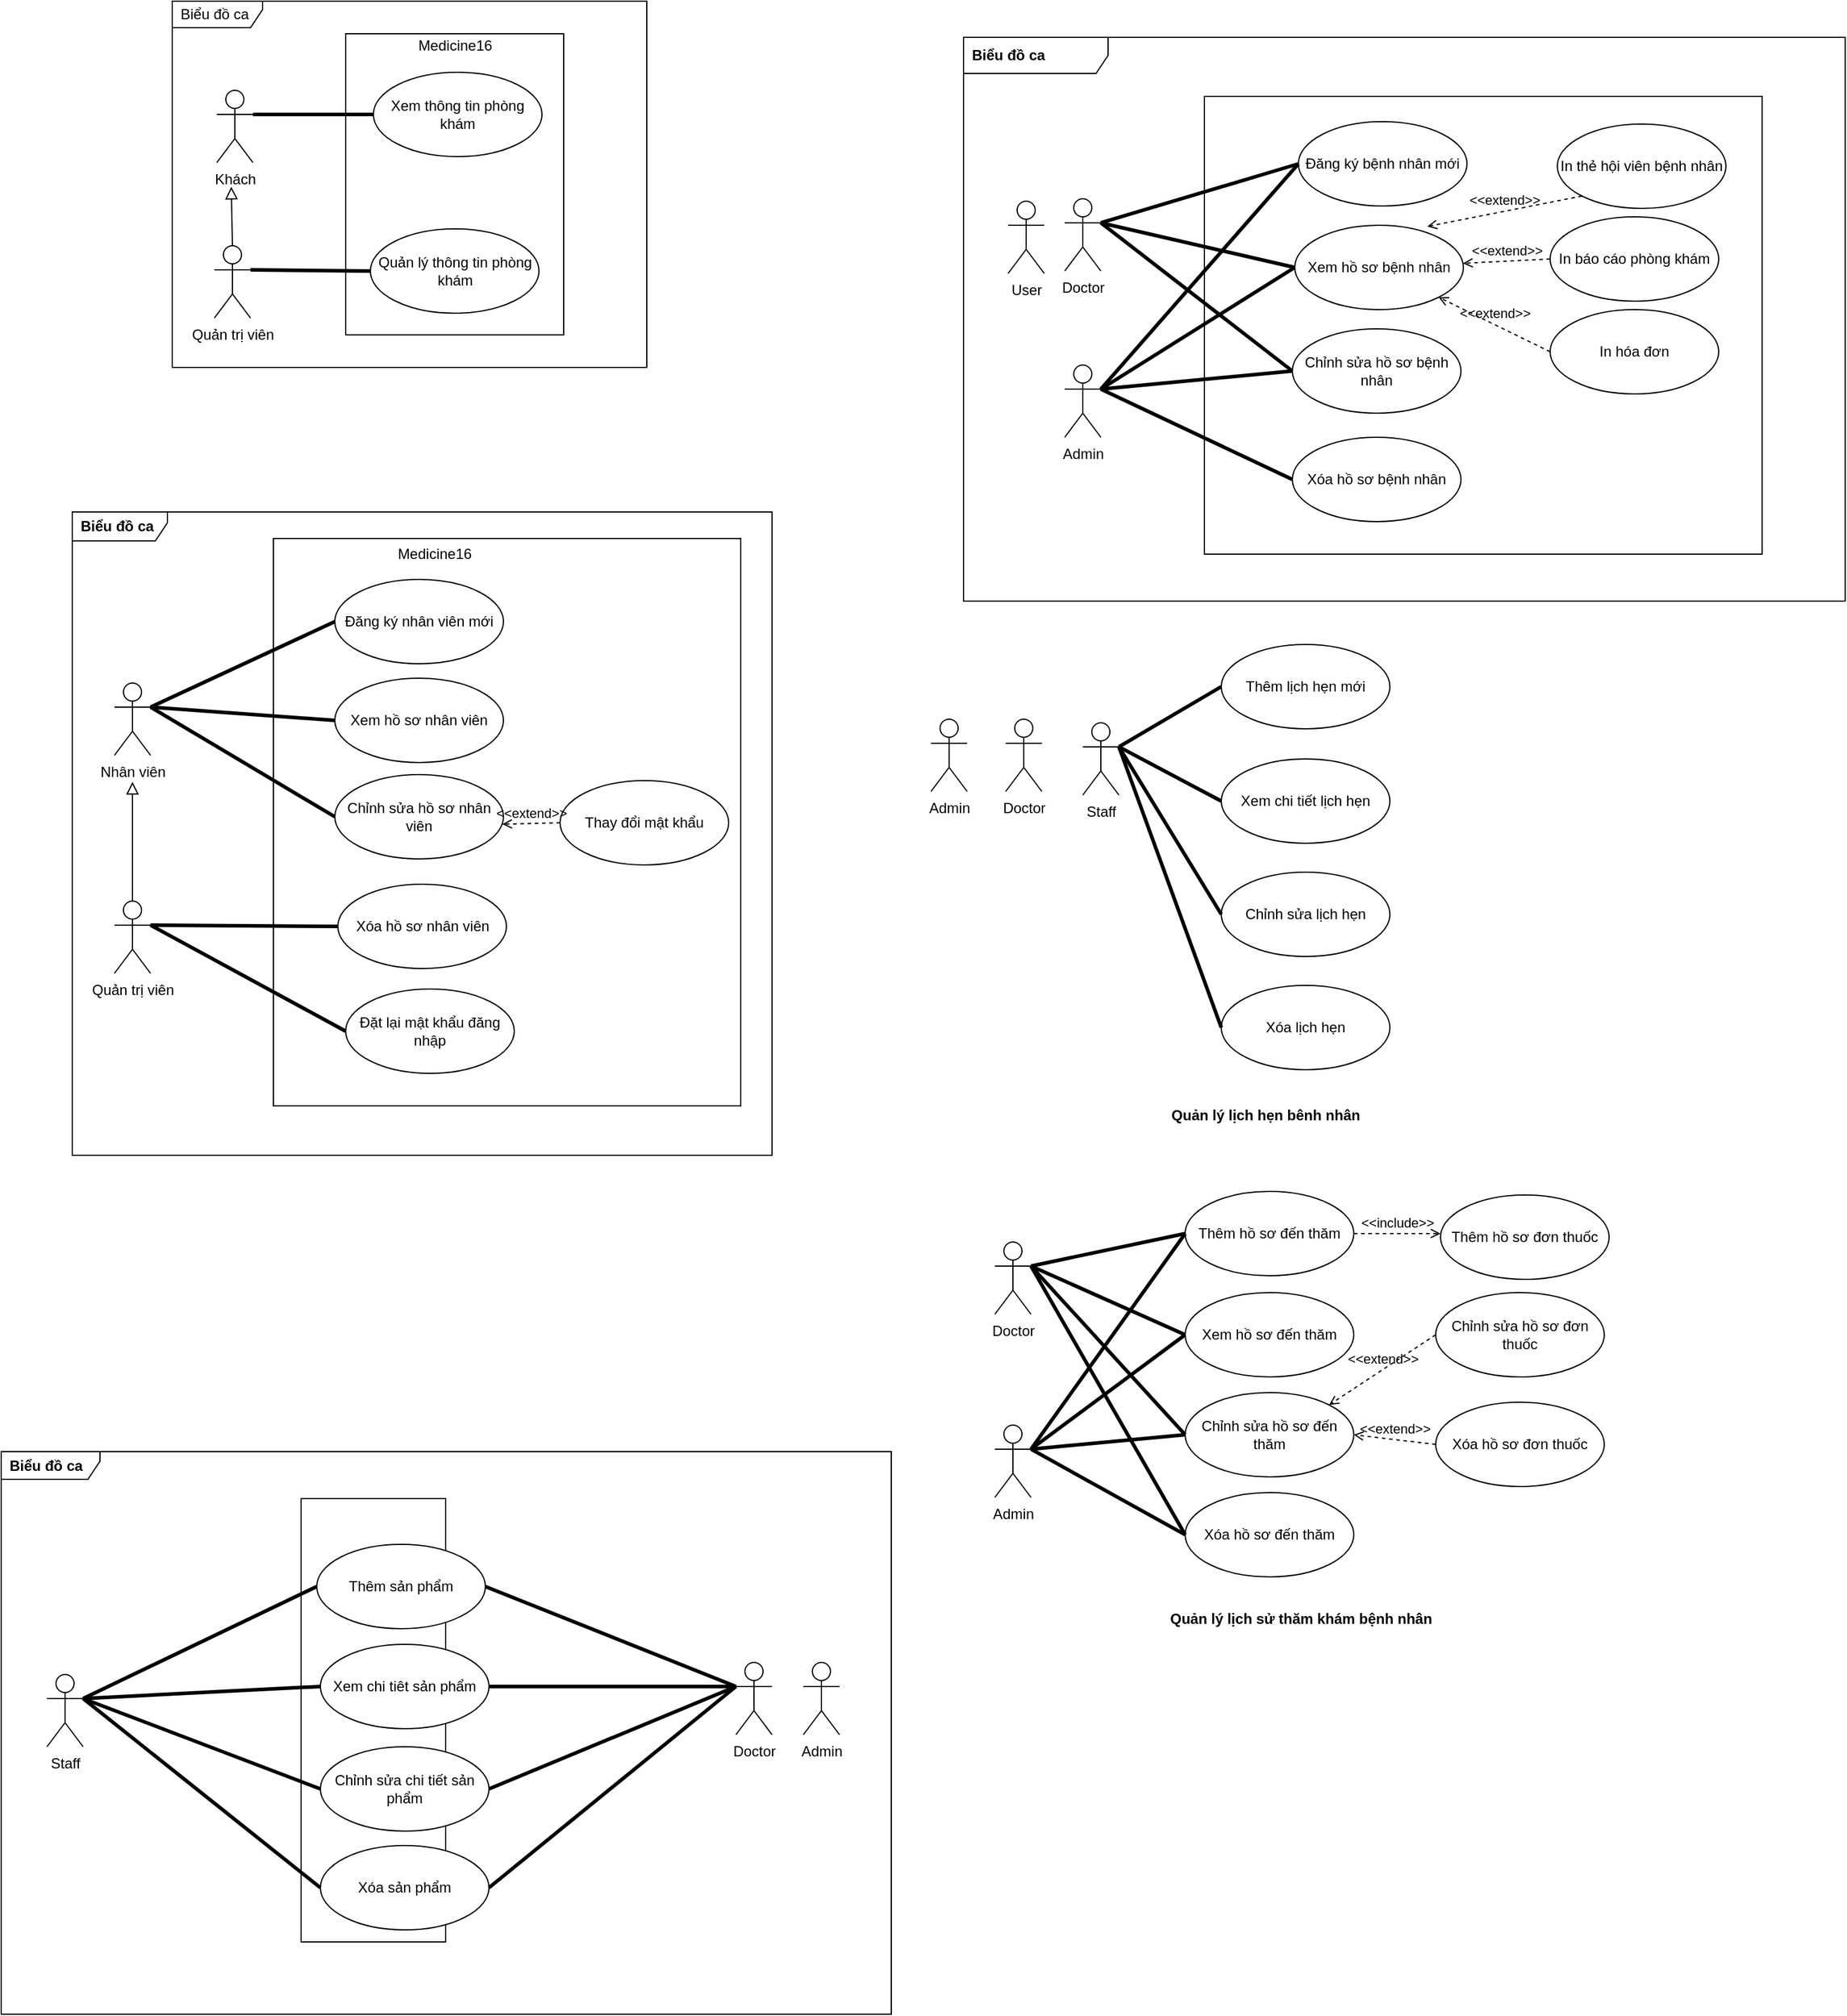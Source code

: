 <mxfile>
    <diagram id="3CGOplF_25yKbEWaD3JT" name="ca">
        <mxGraphModel dx="2097" dy="1674" grid="0" gridSize="10" guides="1" tooltips="1" connect="1" arrows="1" fold="1" page="1" pageScale="1" pageWidth="850" pageHeight="1100" math="0" shadow="0">
            <root>
                <mxCell id="0"/>
                <mxCell id="1" parent="0"/>
                <mxCell id="282" value="" style="rounded=0;whiteSpace=wrap;html=1;" vertex="1" parent="1">
                    <mxGeometry x="121" y="1167" width="120" height="368" as="geometry"/>
                </mxCell>
                <mxCell id="250" value="&lt;div style=&quot;text-align: center&quot;&gt;&lt;span&gt;&lt;b&gt;Biểu đồ ca&lt;/b&gt;&lt;/span&gt;&lt;/div&gt;" style="shape=umlFrame;whiteSpace=wrap;html=1;width=82;height=23;boundedLbl=1;verticalAlign=middle;align=left;spacingLeft=5;" vertex="1" parent="1">
                    <mxGeometry x="-128" y="1128" width="739" height="467" as="geometry"/>
                </mxCell>
                <mxCell id="241" value="&lt;span style=&quot;font-weight: 700 ; text-align: center&quot;&gt;Biểu đồ ca&lt;/span&gt;" style="shape=umlFrame;whiteSpace=wrap;html=1;width=79;height=24;boundedLbl=1;verticalAlign=middle;align=left;spacingLeft=5;" vertex="1" parent="1">
                    <mxGeometry x="-69" y="348" width="581" height="534" as="geometry"/>
                </mxCell>
                <mxCell id="276" value="" style="rounded=0;whiteSpace=wrap;html=1;" vertex="1" parent="1">
                    <mxGeometry x="98" y="370" width="388" height="471" as="geometry"/>
                </mxCell>
                <mxCell id="218" value="Biểu đồ ca" style="shape=umlFrame;whiteSpace=wrap;html=1;width=75;height=22;boundedLbl=1;verticalAlign=middle;align=left;spacingLeft=5;" vertex="1" parent="1">
                    <mxGeometry x="14" y="-76" width="394" height="304" as="geometry"/>
                </mxCell>
                <mxCell id="263" value="" style="rounded=0;whiteSpace=wrap;html=1;" vertex="1" parent="1">
                    <mxGeometry x="158" y="-49" width="181" height="250" as="geometry"/>
                </mxCell>
                <mxCell id="256" value="" style="html=1;" vertex="1" parent="1">
                    <mxGeometry x="871" y="3" width="463" height="380" as="geometry"/>
                </mxCell>
                <mxCell id="90" value="Quản trị viên" style="shape=umlActor;verticalLabelPosition=bottom;verticalAlign=top;html=1;" parent="1" vertex="1">
                    <mxGeometry x="49" y="127" width="30" height="60" as="geometry"/>
                </mxCell>
                <mxCell id="91" value="Xem thông tin phòng khám" style="ellipse;whiteSpace=wrap;html=1;" parent="1" vertex="1">
                    <mxGeometry x="181" y="-17" width="140" height="70" as="geometry"/>
                </mxCell>
                <mxCell id="92" value="Quản lý thông tin phòng khám" style="ellipse;whiteSpace=wrap;html=1;" parent="1" vertex="1">
                    <mxGeometry x="178.5" y="113" width="140" height="70" as="geometry"/>
                </mxCell>
                <mxCell id="93" value="" style="endArrow=none;startArrow=none;endFill=0;startFill=0;endSize=8;html=1;verticalAlign=bottom;labelBackgroundColor=none;strokeWidth=3;exitX=1;exitY=0.333;exitDx=0;exitDy=0;exitPerimeter=0;entryX=0;entryY=0.5;entryDx=0;entryDy=0;" parent="1" source="219" target="91" edge="1">
                    <mxGeometry width="160" relative="1" as="geometry">
                        <mxPoint x="68" y="130" as="sourcePoint"/>
                        <mxPoint x="211" y="231" as="targetPoint"/>
                    </mxGeometry>
                </mxCell>
                <mxCell id="94" value="" style="endArrow=none;startArrow=none;endFill=0;startFill=0;endSize=8;html=1;verticalAlign=bottom;labelBackgroundColor=none;strokeWidth=3;exitX=1;exitY=0.333;exitDx=0;exitDy=0;exitPerimeter=0;entryX=0;entryY=0.5;entryDx=0;entryDy=0;" parent="1" source="90" target="92" edge="1">
                    <mxGeometry width="160" relative="1" as="geometry">
                        <mxPoint x="68" y="130" as="sourcePoint"/>
                        <mxPoint x="337" y="242" as="targetPoint"/>
                    </mxGeometry>
                </mxCell>
                <mxCell id="98" value="Nhân viên" style="shape=umlActor;verticalLabelPosition=bottom;verticalAlign=top;html=1;" parent="1" vertex="1">
                    <mxGeometry x="-34" y="490" width="30" height="60" as="geometry"/>
                </mxCell>
                <mxCell id="100" value="Quản trị viên" style="shape=umlActor;verticalLabelPosition=bottom;verticalAlign=top;html=1;" parent="1" vertex="1">
                    <mxGeometry x="-34" y="671" width="30" height="60" as="geometry"/>
                </mxCell>
                <mxCell id="101" value="Đăng ký nhân viên mới" style="ellipse;whiteSpace=wrap;html=1;" parent="1" vertex="1">
                    <mxGeometry x="149" y="404" width="140" height="70" as="geometry"/>
                </mxCell>
                <mxCell id="102" value="Xem hồ sơ nhân viên" style="ellipse;whiteSpace=wrap;html=1;" parent="1" vertex="1">
                    <mxGeometry x="149" y="486" width="140" height="70" as="geometry"/>
                </mxCell>
                <mxCell id="103" value="Chỉnh sửa hồ sơ nhân viên" style="ellipse;whiteSpace=wrap;html=1;" parent="1" vertex="1">
                    <mxGeometry x="149" y="566" width="140" height="70" as="geometry"/>
                </mxCell>
                <mxCell id="104" value="" style="endArrow=none;startArrow=none;endFill=0;startFill=0;endSize=8;html=1;verticalAlign=bottom;labelBackgroundColor=none;strokeWidth=3;exitX=1;exitY=0.333;exitDx=0;exitDy=0;exitPerimeter=0;entryX=0;entryY=0.5;entryDx=0;entryDy=0;" parent="1" source="98" target="101" edge="1">
                    <mxGeometry width="160" relative="1" as="geometry">
                        <mxPoint x="248" y="342" as="sourcePoint"/>
                        <mxPoint x="408" y="342" as="targetPoint"/>
                    </mxGeometry>
                </mxCell>
                <mxCell id="105" value="" style="endArrow=none;startArrow=none;endFill=0;startFill=0;endSize=8;html=1;verticalAlign=bottom;labelBackgroundColor=none;strokeWidth=3;exitX=1;exitY=0.333;exitDx=0;exitDy=0;exitPerimeter=0;entryX=0;entryY=0.5;entryDx=0;entryDy=0;" parent="1" source="98" target="102" edge="1">
                    <mxGeometry width="160" relative="1" as="geometry">
                        <mxPoint x="248" y="342" as="sourcePoint"/>
                        <mxPoint x="408" y="342" as="targetPoint"/>
                    </mxGeometry>
                </mxCell>
                <mxCell id="106" value="" style="endArrow=none;startArrow=none;endFill=0;startFill=0;endSize=8;html=1;verticalAlign=bottom;labelBackgroundColor=none;strokeWidth=3;exitX=1;exitY=0.333;exitDx=0;exitDy=0;exitPerimeter=0;entryX=0;entryY=0.5;entryDx=0;entryDy=0;" parent="1" source="98" target="103" edge="1">
                    <mxGeometry width="160" relative="1" as="geometry">
                        <mxPoint x="248" y="342" as="sourcePoint"/>
                        <mxPoint x="408" y="342" as="targetPoint"/>
                    </mxGeometry>
                </mxCell>
                <mxCell id="107" value="Thay đổi mật khẩu" style="ellipse;whiteSpace=wrap;html=1;" parent="1" vertex="1">
                    <mxGeometry x="336" y="571" width="140" height="70" as="geometry"/>
                </mxCell>
                <mxCell id="108" value="&amp;lt;&amp;lt;extend&amp;gt;&amp;gt;" style="html=1;verticalAlign=bottom;labelBackgroundColor=none;endArrow=open;endFill=0;dashed=1;exitX=0;exitY=0.5;exitDx=0;exitDy=0;entryX=0.993;entryY=0.588;entryDx=0;entryDy=0;entryPerimeter=0;" parent="1" source="107" target="103" edge="1">
                    <mxGeometry width="160" relative="1" as="geometry">
                        <mxPoint x="248" y="467" as="sourcePoint"/>
                        <mxPoint x="408" y="467" as="targetPoint"/>
                    </mxGeometry>
                </mxCell>
                <mxCell id="114" value="Xóa hồ sơ nhân viên" style="ellipse;whiteSpace=wrap;html=1;" parent="1" vertex="1">
                    <mxGeometry x="151.5" y="657" width="140" height="70" as="geometry"/>
                </mxCell>
                <mxCell id="115" value="Đặt lại mật khẩu đăng nhập" style="ellipse;whiteSpace=wrap;html=1;" parent="1" vertex="1">
                    <mxGeometry x="158" y="744" width="140" height="70" as="geometry"/>
                </mxCell>
                <mxCell id="120" value="" style="endArrow=none;startArrow=none;endFill=0;startFill=0;endSize=8;html=1;verticalAlign=bottom;labelBackgroundColor=none;strokeWidth=3;exitX=0;exitY=0.5;exitDx=0;exitDy=0;entryX=1;entryY=0.333;entryDx=0;entryDy=0;entryPerimeter=0;" parent="1" source="114" target="100" edge="1">
                    <mxGeometry width="160" relative="1" as="geometry">
                        <mxPoint x="314" y="474" as="sourcePoint"/>
                        <mxPoint x="474" y="474" as="targetPoint"/>
                    </mxGeometry>
                </mxCell>
                <mxCell id="125" value="" style="endArrow=none;startArrow=none;endFill=0;startFill=0;endSize=8;html=1;verticalAlign=bottom;labelBackgroundColor=none;strokeWidth=3;entryX=1;entryY=0.333;entryDx=0;entryDy=0;entryPerimeter=0;exitX=0;exitY=0.5;exitDx=0;exitDy=0;" parent="1" source="115" target="100" edge="1">
                    <mxGeometry width="160" relative="1" as="geometry">
                        <mxPoint x="357" y="591" as="sourcePoint"/>
                        <mxPoint x="517" y="591" as="targetPoint"/>
                    </mxGeometry>
                </mxCell>
                <mxCell id="127" value="Staff" style="shape=umlActor;verticalLabelPosition=bottom;verticalAlign=top;html=1;" parent="1" vertex="1">
                    <mxGeometry x="-90" y="1313" width="30" height="60" as="geometry"/>
                </mxCell>
                <mxCell id="128" value="Doctor" style="shape=umlActor;verticalLabelPosition=bottom;verticalAlign=top;html=1;" parent="1" vertex="1">
                    <mxGeometry x="482" y="1303" width="30" height="60" as="geometry"/>
                </mxCell>
                <mxCell id="129" value="Admin" style="shape=umlActor;verticalLabelPosition=bottom;verticalAlign=top;html=1;" parent="1" vertex="1">
                    <mxGeometry x="538" y="1303" width="30" height="60" as="geometry"/>
                </mxCell>
                <mxCell id="130" value="Thêm sản phẩm" style="ellipse;whiteSpace=wrap;html=1;" parent="1" vertex="1">
                    <mxGeometry x="134" y="1205" width="140" height="70" as="geometry"/>
                </mxCell>
                <mxCell id="131" value="Xem chi tiêt sản phẩm" style="ellipse;whiteSpace=wrap;html=1;" parent="1" vertex="1">
                    <mxGeometry x="137" y="1288" width="140" height="70" as="geometry"/>
                </mxCell>
                <mxCell id="132" value="Chỉnh sửa chi tiết sản phẩm" style="ellipse;whiteSpace=wrap;html=1;" parent="1" vertex="1">
                    <mxGeometry x="137" y="1373" width="140" height="70" as="geometry"/>
                </mxCell>
                <mxCell id="133" value="Xóa sản phẩm" style="ellipse;whiteSpace=wrap;html=1;" parent="1" vertex="1">
                    <mxGeometry x="137" y="1455" width="140" height="70" as="geometry"/>
                </mxCell>
                <mxCell id="136" value="" style="endArrow=none;startArrow=none;endFill=0;startFill=0;endSize=8;html=1;verticalAlign=bottom;labelBackgroundColor=none;strokeWidth=3;exitX=1;exitY=0.5;exitDx=0;exitDy=0;entryX=0;entryY=0.333;entryDx=0;entryDy=0;entryPerimeter=0;" parent="1" source="130" target="128" edge="1">
                    <mxGeometry width="160" relative="1" as="geometry">
                        <mxPoint x="255" y="962" as="sourcePoint"/>
                        <mxPoint x="415" y="962" as="targetPoint"/>
                    </mxGeometry>
                </mxCell>
                <mxCell id="137" value="" style="endArrow=none;startArrow=none;endFill=0;startFill=0;endSize=8;html=1;verticalAlign=bottom;labelBackgroundColor=none;strokeWidth=3;exitX=1;exitY=0.5;exitDx=0;exitDy=0;entryX=0;entryY=0.333;entryDx=0;entryDy=0;entryPerimeter=0;" parent="1" source="131" target="128" edge="1">
                    <mxGeometry width="160" relative="1" as="geometry">
                        <mxPoint x="255" y="962" as="sourcePoint"/>
                        <mxPoint x="415" y="962" as="targetPoint"/>
                    </mxGeometry>
                </mxCell>
                <mxCell id="138" value="" style="endArrow=none;startArrow=none;endFill=0;startFill=0;endSize=8;html=1;verticalAlign=bottom;labelBackgroundColor=none;strokeWidth=3;exitX=1;exitY=0.5;exitDx=0;exitDy=0;entryX=0;entryY=0.333;entryDx=0;entryDy=0;entryPerimeter=0;" parent="1" source="132" target="128" edge="1">
                    <mxGeometry width="160" relative="1" as="geometry">
                        <mxPoint x="255" y="962" as="sourcePoint"/>
                        <mxPoint x="415" y="962" as="targetPoint"/>
                    </mxGeometry>
                </mxCell>
                <mxCell id="139" value="" style="endArrow=none;startArrow=none;endFill=0;startFill=0;endSize=8;html=1;verticalAlign=bottom;labelBackgroundColor=none;strokeWidth=3;exitX=1;exitY=0.5;exitDx=0;exitDy=0;entryX=0;entryY=0.333;entryDx=0;entryDy=0;entryPerimeter=0;" parent="1" source="133" target="128" edge="1">
                    <mxGeometry width="160" relative="1" as="geometry">
                        <mxPoint x="255" y="962" as="sourcePoint"/>
                        <mxPoint x="415" y="962" as="targetPoint"/>
                    </mxGeometry>
                </mxCell>
                <mxCell id="140" value="" style="endArrow=none;startArrow=none;endFill=0;startFill=0;endSize=8;html=1;verticalAlign=bottom;labelBackgroundColor=none;strokeWidth=3;exitX=1;exitY=0.333;exitDx=0;exitDy=0;exitPerimeter=0;entryX=0;entryY=0.5;entryDx=0;entryDy=0;" parent="1" source="127" target="130" edge="1">
                    <mxGeometry width="160" relative="1" as="geometry">
                        <mxPoint x="255" y="962" as="sourcePoint"/>
                        <mxPoint x="415" y="962" as="targetPoint"/>
                    </mxGeometry>
                </mxCell>
                <mxCell id="141" value="" style="endArrow=none;startArrow=none;endFill=0;startFill=0;endSize=8;html=1;verticalAlign=bottom;labelBackgroundColor=none;strokeWidth=3;exitX=1;exitY=0.333;exitDx=0;exitDy=0;exitPerimeter=0;entryX=0;entryY=0.5;entryDx=0;entryDy=0;" parent="1" source="127" target="131" edge="1">
                    <mxGeometry width="160" relative="1" as="geometry">
                        <mxPoint x="255" y="962" as="sourcePoint"/>
                        <mxPoint x="415" y="962" as="targetPoint"/>
                    </mxGeometry>
                </mxCell>
                <mxCell id="142" value="" style="endArrow=none;startArrow=none;endFill=0;startFill=0;endSize=8;html=1;verticalAlign=bottom;labelBackgroundColor=none;strokeWidth=3;exitX=1;exitY=0.333;exitDx=0;exitDy=0;exitPerimeter=0;entryX=0;entryY=0.5;entryDx=0;entryDy=0;" parent="1" source="127" target="132" edge="1">
                    <mxGeometry width="160" relative="1" as="geometry">
                        <mxPoint x="255" y="962" as="sourcePoint"/>
                        <mxPoint x="415" y="962" as="targetPoint"/>
                    </mxGeometry>
                </mxCell>
                <mxCell id="143" value="" style="endArrow=none;startArrow=none;endFill=0;startFill=0;endSize=8;html=1;verticalAlign=bottom;labelBackgroundColor=none;strokeWidth=3;exitX=1;exitY=0.333;exitDx=0;exitDy=0;exitPerimeter=0;entryX=0;entryY=0.5;entryDx=0;entryDy=0;" parent="1" source="127" target="133" edge="1">
                    <mxGeometry width="160" relative="1" as="geometry">
                        <mxPoint x="255" y="962" as="sourcePoint"/>
                        <mxPoint x="415" y="962" as="targetPoint"/>
                    </mxGeometry>
                </mxCell>
                <mxCell id="145" value="User" style="shape=umlActor;verticalLabelPosition=bottom;verticalAlign=top;html=1;" parent="1" vertex="1">
                    <mxGeometry x="708" y="90" width="30" height="60" as="geometry"/>
                </mxCell>
                <mxCell id="146" value="Doctor" style="shape=umlActor;verticalLabelPosition=bottom;verticalAlign=top;html=1;" parent="1" vertex="1">
                    <mxGeometry x="755" y="88" width="30" height="60" as="geometry"/>
                </mxCell>
                <mxCell id="147" value="Admin" style="shape=umlActor;verticalLabelPosition=bottom;verticalAlign=top;html=1;" parent="1" vertex="1">
                    <mxGeometry x="755" y="226" width="30" height="60" as="geometry"/>
                </mxCell>
                <mxCell id="149" value="Đăng ký bệnh nhân mới" style="ellipse;whiteSpace=wrap;html=1;" parent="1" vertex="1">
                    <mxGeometry x="949" y="24" width="140" height="70" as="geometry"/>
                </mxCell>
                <mxCell id="151" value="Xem hồ sơ bệnh nhân" style="ellipse;whiteSpace=wrap;html=1;" parent="1" vertex="1">
                    <mxGeometry x="946" y="110" width="140" height="70" as="geometry"/>
                </mxCell>
                <mxCell id="152" value="Chỉnh sửa hồ sơ bệnh nhân" style="ellipse;whiteSpace=wrap;html=1;" parent="1" vertex="1">
                    <mxGeometry x="944" y="196" width="140" height="70" as="geometry"/>
                </mxCell>
                <mxCell id="153" value="Xóa hồ sơ bệnh nhân" style="ellipse;whiteSpace=wrap;html=1;" parent="1" vertex="1">
                    <mxGeometry x="944" y="286" width="140" height="70" as="geometry"/>
                </mxCell>
                <mxCell id="155" value="In thẻ hội viên bệnh nhân" style="ellipse;whiteSpace=wrap;html=1;" parent="1" vertex="1">
                    <mxGeometry x="1164" y="26" width="140" height="70" as="geometry"/>
                </mxCell>
                <mxCell id="156" value="In báo cáo phòng khám" style="ellipse;whiteSpace=wrap;html=1;" parent="1" vertex="1">
                    <mxGeometry x="1158" y="103" width="140" height="70" as="geometry"/>
                </mxCell>
                <mxCell id="157" value="In hóa đơn" style="ellipse;whiteSpace=wrap;html=1;" parent="1" vertex="1">
                    <mxGeometry x="1158" y="180" width="140" height="70" as="geometry"/>
                </mxCell>
                <mxCell id="158" value="" style="endArrow=none;startArrow=none;endFill=0;startFill=0;endSize=8;html=1;verticalAlign=bottom;labelBackgroundColor=none;strokeWidth=3;exitX=1;exitY=0.333;exitDx=0;exitDy=0;exitPerimeter=0;entryX=0;entryY=0.5;entryDx=0;entryDy=0;" parent="1" source="146" target="149" edge="1">
                    <mxGeometry width="160" relative="1" as="geometry">
                        <mxPoint x="938" y="221" as="sourcePoint"/>
                        <mxPoint x="1098" y="221" as="targetPoint"/>
                    </mxGeometry>
                </mxCell>
                <mxCell id="159" value="" style="endArrow=none;startArrow=none;endFill=0;startFill=0;endSize=8;html=1;verticalAlign=bottom;labelBackgroundColor=none;strokeWidth=3;exitX=1;exitY=0.333;exitDx=0;exitDy=0;exitPerimeter=0;entryX=0;entryY=0.5;entryDx=0;entryDy=0;" parent="1" source="146" target="151" edge="1">
                    <mxGeometry width="160" relative="1" as="geometry">
                        <mxPoint x="938" y="221" as="sourcePoint"/>
                        <mxPoint x="1098" y="221" as="targetPoint"/>
                    </mxGeometry>
                </mxCell>
                <mxCell id="160" value="" style="endArrow=none;startArrow=none;endFill=0;startFill=0;endSize=8;html=1;verticalAlign=bottom;labelBackgroundColor=none;strokeWidth=3;exitX=1;exitY=0.333;exitDx=0;exitDy=0;exitPerimeter=0;entryX=0;entryY=0.5;entryDx=0;entryDy=0;" parent="1" source="146" target="152" edge="1">
                    <mxGeometry width="160" relative="1" as="geometry">
                        <mxPoint x="938" y="221" as="sourcePoint"/>
                        <mxPoint x="1098" y="221" as="targetPoint"/>
                    </mxGeometry>
                </mxCell>
                <mxCell id="162" value="" style="endArrow=none;startArrow=none;endFill=0;startFill=0;endSize=8;html=1;verticalAlign=bottom;labelBackgroundColor=none;strokeWidth=3;exitX=1;exitY=0.333;exitDx=0;exitDy=0;exitPerimeter=0;entryX=0;entryY=0.5;entryDx=0;entryDy=0;" parent="1" source="147" target="153" edge="1">
                    <mxGeometry width="160" relative="1" as="geometry">
                        <mxPoint x="896" y="221" as="sourcePoint"/>
                        <mxPoint x="1056" y="221" as="targetPoint"/>
                    </mxGeometry>
                </mxCell>
                <mxCell id="163" value="" style="endArrow=none;startArrow=none;endFill=0;startFill=0;endSize=8;html=1;verticalAlign=bottom;labelBackgroundColor=none;strokeWidth=3;exitX=1;exitY=0.333;exitDx=0;exitDy=0;exitPerimeter=0;entryX=0;entryY=0.5;entryDx=0;entryDy=0;" parent="1" source="147" target="152" edge="1">
                    <mxGeometry width="160" relative="1" as="geometry">
                        <mxPoint x="896" y="221" as="sourcePoint"/>
                        <mxPoint x="1056" y="221" as="targetPoint"/>
                    </mxGeometry>
                </mxCell>
                <mxCell id="164" value="" style="endArrow=none;startArrow=none;endFill=0;startFill=0;endSize=8;html=1;verticalAlign=bottom;labelBackgroundColor=none;strokeWidth=3;exitX=1;exitY=0.333;exitDx=0;exitDy=0;exitPerimeter=0;entryX=0;entryY=0.5;entryDx=0;entryDy=0;" parent="1" source="147" target="151" edge="1">
                    <mxGeometry width="160" relative="1" as="geometry">
                        <mxPoint x="896" y="221" as="sourcePoint"/>
                        <mxPoint x="1056" y="221" as="targetPoint"/>
                    </mxGeometry>
                </mxCell>
                <mxCell id="165" value="" style="endArrow=none;startArrow=none;endFill=0;startFill=0;endSize=8;html=1;verticalAlign=bottom;labelBackgroundColor=none;strokeWidth=3;exitX=1;exitY=0.333;exitDx=0;exitDy=0;exitPerimeter=0;entryX=0;entryY=0.5;entryDx=0;entryDy=0;" parent="1" source="147" target="149" edge="1">
                    <mxGeometry width="160" relative="1" as="geometry">
                        <mxPoint x="896" y="221" as="sourcePoint"/>
                        <mxPoint x="1056" y="221" as="targetPoint"/>
                    </mxGeometry>
                </mxCell>
                <mxCell id="166" value="&amp;lt;&amp;lt;extend&amp;gt;&amp;gt;" style="html=1;verticalAlign=bottom;labelBackgroundColor=none;endArrow=open;endFill=0;dashed=1;exitX=0;exitY=0.5;exitDx=0;exitDy=0;entryX=1;entryY=1;entryDx=0;entryDy=0;exitPerimeter=0;" parent="1" source="157" target="151" edge="1">
                    <mxGeometry width="160" relative="1" as="geometry">
                        <mxPoint x="975" y="265" as="sourcePoint"/>
                        <mxPoint x="1135" y="265" as="targetPoint"/>
                    </mxGeometry>
                </mxCell>
                <mxCell id="167" value="&amp;lt;&amp;lt;extend&amp;gt;&amp;gt;" style="html=1;verticalAlign=bottom;labelBackgroundColor=none;endArrow=open;endFill=0;dashed=1;exitX=0;exitY=1;exitDx=0;exitDy=0;entryX=0.786;entryY=0.014;entryDx=0;entryDy=0;entryPerimeter=0;" parent="1" source="155" edge="1" target="151">
                    <mxGeometry width="160" relative="1" as="geometry">
                        <mxPoint x="1048" y="213.5" as="sourcePoint"/>
                        <mxPoint x="943" y="132.5" as="targetPoint"/>
                    </mxGeometry>
                </mxCell>
                <mxCell id="168" value="&amp;lt;&amp;lt;extend&amp;gt;&amp;gt;" style="html=1;verticalAlign=bottom;labelBackgroundColor=none;endArrow=open;endFill=0;dashed=1;exitX=0;exitY=0.5;exitDx=0;exitDy=0;" parent="1" source="156" target="151" edge="1">
                    <mxGeometry width="160" relative="1" as="geometry">
                        <mxPoint x="1106" y="217" as="sourcePoint"/>
                        <mxPoint x="962" y="159" as="targetPoint"/>
                    </mxGeometry>
                </mxCell>
                <mxCell id="169" value="Quản lý lịch hẹn bênh nhân" style="text;align=center;fontStyle=1;verticalAlign=middle;spacingLeft=3;spacingRight=3;strokeColor=none;rotatable=0;points=[[0,0.5],[1,0.5]];portConstraint=eastwest;" parent="1" vertex="1">
                    <mxGeometry x="882" y="835" width="80" height="26" as="geometry"/>
                </mxCell>
                <mxCell id="170" value="Admin" style="shape=umlActor;verticalLabelPosition=bottom;verticalAlign=top;html=1;" parent="1" vertex="1">
                    <mxGeometry x="644" y="520" width="30" height="60" as="geometry"/>
                </mxCell>
                <mxCell id="171" value="Doctor" style="shape=umlActor;verticalLabelPosition=bottom;verticalAlign=top;html=1;" parent="1" vertex="1">
                    <mxGeometry x="706" y="520" width="30" height="60" as="geometry"/>
                </mxCell>
                <mxCell id="172" value="Staff" style="shape=umlActor;verticalLabelPosition=bottom;verticalAlign=top;html=1;" parent="1" vertex="1">
                    <mxGeometry x="770" y="523" width="30" height="60" as="geometry"/>
                </mxCell>
                <mxCell id="177" value="Thêm lịch hẹn mới" style="ellipse;whiteSpace=wrap;html=1;" parent="1" vertex="1">
                    <mxGeometry x="885" y="458" width="140" height="70" as="geometry"/>
                </mxCell>
                <mxCell id="178" value="Xem chi tiết lịch hẹn" style="ellipse;whiteSpace=wrap;html=1;" parent="1" vertex="1">
                    <mxGeometry x="885" y="553" width="140" height="70" as="geometry"/>
                </mxCell>
                <mxCell id="179" value="Chỉnh sửa lịch hẹn" style="ellipse;whiteSpace=wrap;html=1;" parent="1" vertex="1">
                    <mxGeometry x="885" y="647" width="140" height="70" as="geometry"/>
                </mxCell>
                <mxCell id="180" value="Xóa lịch hẹn" style="ellipse;whiteSpace=wrap;html=1;" parent="1" vertex="1">
                    <mxGeometry x="885" y="741" width="140" height="70" as="geometry"/>
                </mxCell>
                <mxCell id="181" value="" style="endArrow=none;startArrow=none;endFill=0;startFill=0;endSize=8;html=1;verticalAlign=bottom;labelBackgroundColor=none;strokeWidth=3;exitX=1;exitY=0.333;exitDx=0;exitDy=0;exitPerimeter=0;entryX=0;entryY=0.5;entryDx=0;entryDy=0;" parent="1" source="172" target="177" edge="1">
                    <mxGeometry width="160" relative="1" as="geometry">
                        <mxPoint x="892" y="675" as="sourcePoint"/>
                        <mxPoint x="1052" y="675" as="targetPoint"/>
                    </mxGeometry>
                </mxCell>
                <mxCell id="182" value="" style="endArrow=none;startArrow=none;endFill=0;startFill=0;endSize=8;html=1;verticalAlign=bottom;labelBackgroundColor=none;strokeWidth=3;exitX=1;exitY=0.333;exitDx=0;exitDy=0;exitPerimeter=0;entryX=0;entryY=0.5;entryDx=0;entryDy=0;" parent="1" source="172" target="178" edge="1">
                    <mxGeometry width="160" relative="1" as="geometry">
                        <mxPoint x="892" y="675" as="sourcePoint"/>
                        <mxPoint x="887" y="587" as="targetPoint"/>
                    </mxGeometry>
                </mxCell>
                <mxCell id="183" value="" style="endArrow=none;startArrow=none;endFill=0;startFill=0;endSize=8;html=1;verticalAlign=bottom;labelBackgroundColor=none;strokeWidth=3;exitX=1;exitY=0.333;exitDx=0;exitDy=0;exitPerimeter=0;entryX=0;entryY=0.5;entryDx=0;entryDy=0;" parent="1" source="172" target="179" edge="1">
                    <mxGeometry width="160" relative="1" as="geometry">
                        <mxPoint x="892" y="675" as="sourcePoint"/>
                        <mxPoint x="1052" y="675" as="targetPoint"/>
                    </mxGeometry>
                </mxCell>
                <mxCell id="184" value="" style="endArrow=none;startArrow=none;endFill=0;startFill=0;endSize=8;html=1;verticalAlign=bottom;labelBackgroundColor=none;strokeWidth=3;exitX=1;exitY=0.333;exitDx=0;exitDy=0;exitPerimeter=0;entryX=0;entryY=0.5;entryDx=0;entryDy=0;" parent="1" source="172" target="180" edge="1">
                    <mxGeometry width="160" relative="1" as="geometry">
                        <mxPoint x="892" y="675" as="sourcePoint"/>
                        <mxPoint x="1052" y="675" as="targetPoint"/>
                    </mxGeometry>
                </mxCell>
                <mxCell id="185" value="Admin" style="shape=umlActor;verticalLabelPosition=bottom;verticalAlign=top;html=1;" parent="1" vertex="1">
                    <mxGeometry x="697" y="1106" width="30" height="60" as="geometry"/>
                </mxCell>
                <mxCell id="186" value="Doctor" style="shape=umlActor;verticalLabelPosition=bottom;verticalAlign=top;html=1;" parent="1" vertex="1">
                    <mxGeometry x="697" y="954" width="30" height="60" as="geometry"/>
                </mxCell>
                <mxCell id="191" value="Thêm hồ sơ đến thăm" style="ellipse;whiteSpace=wrap;html=1;" parent="1" vertex="1">
                    <mxGeometry x="855" y="912" width="140" height="70" as="geometry"/>
                </mxCell>
                <mxCell id="192" value="Xem hồ sơ đến thăm" style="ellipse;whiteSpace=wrap;html=1;" parent="1" vertex="1">
                    <mxGeometry x="855" y="996" width="140" height="70" as="geometry"/>
                </mxCell>
                <mxCell id="193" value="Chỉnh sửa hồ sơ đến thăm" style="ellipse;whiteSpace=wrap;html=1;" parent="1" vertex="1">
                    <mxGeometry x="855" y="1079" width="140" height="70" as="geometry"/>
                </mxCell>
                <mxCell id="194" value="Xóa hồ sơ đến thăm" style="ellipse;whiteSpace=wrap;html=1;" parent="1" vertex="1">
                    <mxGeometry x="855" y="1162" width="140" height="70" as="geometry"/>
                </mxCell>
                <mxCell id="196" value="Thêm hồ sơ đơn thuốc" style="ellipse;whiteSpace=wrap;html=1;" parent="1" vertex="1">
                    <mxGeometry x="1067" y="915" width="140" height="70" as="geometry"/>
                </mxCell>
                <mxCell id="197" value="Chỉnh sửa hồ sơ đơn thuốc" style="ellipse;whiteSpace=wrap;html=1;" parent="1" vertex="1">
                    <mxGeometry x="1063" y="996" width="140" height="70" as="geometry"/>
                </mxCell>
                <mxCell id="198" value="Xóa hồ sơ đơn thuốc" style="ellipse;whiteSpace=wrap;html=1;" parent="1" vertex="1">
                    <mxGeometry x="1063" y="1087" width="140" height="70" as="geometry"/>
                </mxCell>
                <mxCell id="199" value="" style="endArrow=none;startArrow=none;endFill=0;startFill=0;endSize=8;html=1;verticalAlign=bottom;labelBackgroundColor=none;strokeWidth=3;exitX=1;exitY=0.333;exitDx=0;exitDy=0;exitPerimeter=0;entryX=0;entryY=0.5;entryDx=0;entryDy=0;" parent="1" source="186" target="191" edge="1">
                    <mxGeometry width="160" relative="1" as="geometry">
                        <mxPoint x="747" y="993" as="sourcePoint"/>
                        <mxPoint x="907" y="993" as="targetPoint"/>
                    </mxGeometry>
                </mxCell>
                <mxCell id="200" value="" style="endArrow=none;startArrow=none;endFill=0;startFill=0;endSize=8;html=1;verticalAlign=bottom;labelBackgroundColor=none;strokeWidth=3;exitX=1;exitY=0.333;exitDx=0;exitDy=0;exitPerimeter=0;entryX=0;entryY=0.5;entryDx=0;entryDy=0;" parent="1" source="186" target="192" edge="1">
                    <mxGeometry width="160" relative="1" as="geometry">
                        <mxPoint x="732" y="1008" as="sourcePoint"/>
                        <mxPoint x="892" y="1008" as="targetPoint"/>
                    </mxGeometry>
                </mxCell>
                <mxCell id="201" value="" style="endArrow=none;startArrow=none;endFill=0;startFill=0;endSize=8;html=1;verticalAlign=bottom;labelBackgroundColor=none;strokeWidth=3;exitX=1;exitY=0.333;exitDx=0;exitDy=0;exitPerimeter=0;entryX=0;entryY=0.5;entryDx=0;entryDy=0;" parent="1" source="186" target="193" edge="1">
                    <mxGeometry width="160" relative="1" as="geometry">
                        <mxPoint x="984" y="993" as="sourcePoint"/>
                        <mxPoint x="1144" y="993" as="targetPoint"/>
                    </mxGeometry>
                </mxCell>
                <mxCell id="202" value="" style="endArrow=none;startArrow=none;endFill=0;startFill=0;endSize=8;html=1;verticalAlign=bottom;labelBackgroundColor=none;strokeWidth=3;exitX=1;exitY=0.333;exitDx=0;exitDy=0;exitPerimeter=0;entryX=0;entryY=0.5;entryDx=0;entryDy=0;" parent="1" source="186" target="194" edge="1">
                    <mxGeometry width="160" relative="1" as="geometry">
                        <mxPoint x="984" y="993" as="sourcePoint"/>
                        <mxPoint x="1144" y="993" as="targetPoint"/>
                    </mxGeometry>
                </mxCell>
                <mxCell id="203" value="&amp;lt;&amp;lt;include&amp;gt;&amp;gt;" style="html=1;verticalAlign=bottom;labelBackgroundColor=none;endArrow=open;endFill=0;dashed=1;exitX=1;exitY=0.5;exitDx=0;exitDy=0;entryX=0;entryY=0.457;entryDx=0;entryDy=0;entryPerimeter=0;" parent="1" source="191" target="196" edge="1">
                    <mxGeometry width="160" relative="1" as="geometry">
                        <mxPoint x="963" y="923" as="sourcePoint"/>
                        <mxPoint x="1123" y="923" as="targetPoint"/>
                    </mxGeometry>
                </mxCell>
                <mxCell id="204" value="&amp;lt;&amp;lt;extend&amp;gt;&amp;gt;" style="html=1;verticalAlign=bottom;labelBackgroundColor=none;endArrow=open;endFill=0;dashed=1;entryX=1;entryY=0;entryDx=0;entryDy=0;exitX=0;exitY=0.5;exitDx=0;exitDy=0;" parent="1" source="197" target="193" edge="1">
                    <mxGeometry width="160" relative="1" as="geometry">
                        <mxPoint x="1031" y="984" as="sourcePoint"/>
                        <mxPoint x="1149" y="993" as="targetPoint"/>
                    </mxGeometry>
                </mxCell>
                <mxCell id="205" value="&amp;lt;&amp;lt;extend&amp;gt;&amp;gt;" style="html=1;verticalAlign=bottom;labelBackgroundColor=none;endArrow=open;endFill=0;dashed=1;entryX=1;entryY=0.5;entryDx=0;entryDy=0;exitX=0;exitY=0.5;exitDx=0;exitDy=0;" parent="1" source="198" target="193" edge="1">
                    <mxGeometry width="160" relative="1" as="geometry">
                        <mxPoint x="989" y="993" as="sourcePoint"/>
                        <mxPoint x="1149" y="993" as="targetPoint"/>
                    </mxGeometry>
                </mxCell>
                <mxCell id="206" value="" style="endArrow=none;startArrow=none;endFill=0;startFill=0;endSize=8;html=1;verticalAlign=bottom;labelBackgroundColor=none;strokeWidth=3;exitX=1;exitY=0.333;exitDx=0;exitDy=0;exitPerimeter=0;entryX=0;entryY=0.5;entryDx=0;entryDy=0;" parent="1" source="185" target="191" edge="1">
                    <mxGeometry width="160" relative="1" as="geometry">
                        <mxPoint x="943" y="1007" as="sourcePoint"/>
                        <mxPoint x="1103" y="1007" as="targetPoint"/>
                    </mxGeometry>
                </mxCell>
                <mxCell id="207" value="" style="endArrow=none;startArrow=none;endFill=0;startFill=0;endSize=8;html=1;verticalAlign=bottom;labelBackgroundColor=none;strokeWidth=3;exitX=1;exitY=0.333;exitDx=0;exitDy=0;exitPerimeter=0;entryX=0;entryY=0.5;entryDx=0;entryDy=0;" parent="1" source="185" target="192" edge="1">
                    <mxGeometry width="160" relative="1" as="geometry">
                        <mxPoint x="943" y="1007" as="sourcePoint"/>
                        <mxPoint x="1103" y="1007" as="targetPoint"/>
                    </mxGeometry>
                </mxCell>
                <mxCell id="208" value="" style="endArrow=none;startArrow=none;endFill=0;startFill=0;endSize=8;html=1;verticalAlign=bottom;labelBackgroundColor=none;strokeWidth=3;exitX=1;exitY=0.333;exitDx=0;exitDy=0;exitPerimeter=0;entryX=0;entryY=0.5;entryDx=0;entryDy=0;" parent="1" source="185" target="193" edge="1">
                    <mxGeometry width="160" relative="1" as="geometry">
                        <mxPoint x="943" y="1007" as="sourcePoint"/>
                        <mxPoint x="1103" y="1007" as="targetPoint"/>
                    </mxGeometry>
                </mxCell>
                <mxCell id="209" value="" style="endArrow=none;startArrow=none;endFill=0;startFill=0;endSize=8;html=1;verticalAlign=bottom;labelBackgroundColor=none;strokeWidth=3;exitX=1;exitY=0.333;exitDx=0;exitDy=0;exitPerimeter=0;entryX=0;entryY=0.5;entryDx=0;entryDy=0;" parent="1" source="185" target="194" edge="1">
                    <mxGeometry width="160" relative="1" as="geometry">
                        <mxPoint x="943" y="1007" as="sourcePoint"/>
                        <mxPoint x="1103" y="1007" as="targetPoint"/>
                    </mxGeometry>
                </mxCell>
                <mxCell id="210" value="Quản lý lịch sử thăm khám bệnh nhân " style="text;align=center;fontStyle=1;verticalAlign=middle;spacingLeft=3;spacingRight=3;strokeColor=none;rotatable=0;points=[[0,0.5],[1,0.5]];portConstraint=eastwest;" parent="1" vertex="1">
                    <mxGeometry x="913" y="1253" width="80" height="26" as="geometry"/>
                </mxCell>
                <mxCell id="219" value="Khách" style="shape=umlActor;verticalLabelPosition=bottom;verticalAlign=top;html=1;" vertex="1" parent="1">
                    <mxGeometry x="51" y="-2" width="30" height="60" as="geometry"/>
                </mxCell>
                <mxCell id="252" value="&lt;span style=&quot;font-weight: 700 ; text-align: center&quot;&gt;Biểu đồ ca&lt;/span&gt;" style="shape=umlFrame;whiteSpace=wrap;html=1;width=120;height=30;boundedLbl=1;verticalAlign=middle;align=left;spacingLeft=5;" vertex="1" parent="1">
                    <mxGeometry x="671" y="-46" width="732" height="468" as="geometry"/>
                </mxCell>
                <mxCell id="267" value="" style="endArrow=block;html=1;rounded=0;align=center;verticalAlign=bottom;endFill=0;labelBackgroundColor=none;endSize=8;exitX=0.5;exitY=0;exitDx=0;exitDy=0;exitPerimeter=0;" edge="1" parent="1" source="90">
                    <mxGeometry relative="1" as="geometry">
                        <mxPoint x="53" y="110" as="sourcePoint"/>
                        <mxPoint x="63" y="78" as="targetPoint"/>
                    </mxGeometry>
                </mxCell>
                <mxCell id="268" value="" style="resizable=0;html=1;align=center;verticalAlign=top;labelBackgroundColor=none;" connectable="0" vertex="1" parent="267">
                    <mxGeometry relative="1" as="geometry"/>
                </mxCell>
                <mxCell id="270" value="Medicine16" style="text;html=1;strokeColor=none;fillColor=none;align=center;verticalAlign=middle;whiteSpace=wrap;rounded=0;" vertex="1" parent="1">
                    <mxGeometry x="228.5" y="-49" width="40" height="20" as="geometry"/>
                </mxCell>
                <mxCell id="277" value="" style="endArrow=block;html=1;rounded=0;align=center;verticalAlign=bottom;endFill=0;labelBackgroundColor=none;endSize=8;exitX=0.5;exitY=0;exitDx=0;exitDy=0;exitPerimeter=0;" edge="1" parent="1" source="100">
                    <mxGeometry relative="1" as="geometry">
                        <mxPoint x="-46" y="652" as="sourcePoint"/>
                        <mxPoint x="-19" y="572" as="targetPoint"/>
                    </mxGeometry>
                </mxCell>
                <mxCell id="278" value="" style="resizable=0;html=1;align=center;verticalAlign=top;labelBackgroundColor=none;" connectable="0" vertex="1" parent="277">
                    <mxGeometry relative="1" as="geometry"/>
                </mxCell>
                <mxCell id="280" value="Medicine16" style="text;html=1;strokeColor=none;fillColor=none;align=center;verticalAlign=middle;whiteSpace=wrap;rounded=0;" vertex="1" parent="1">
                    <mxGeometry x="212" y="373" width="40" height="20" as="geometry"/>
                </mxCell>
            </root>
        </mxGraphModel>
    </diagram>
</mxfile>